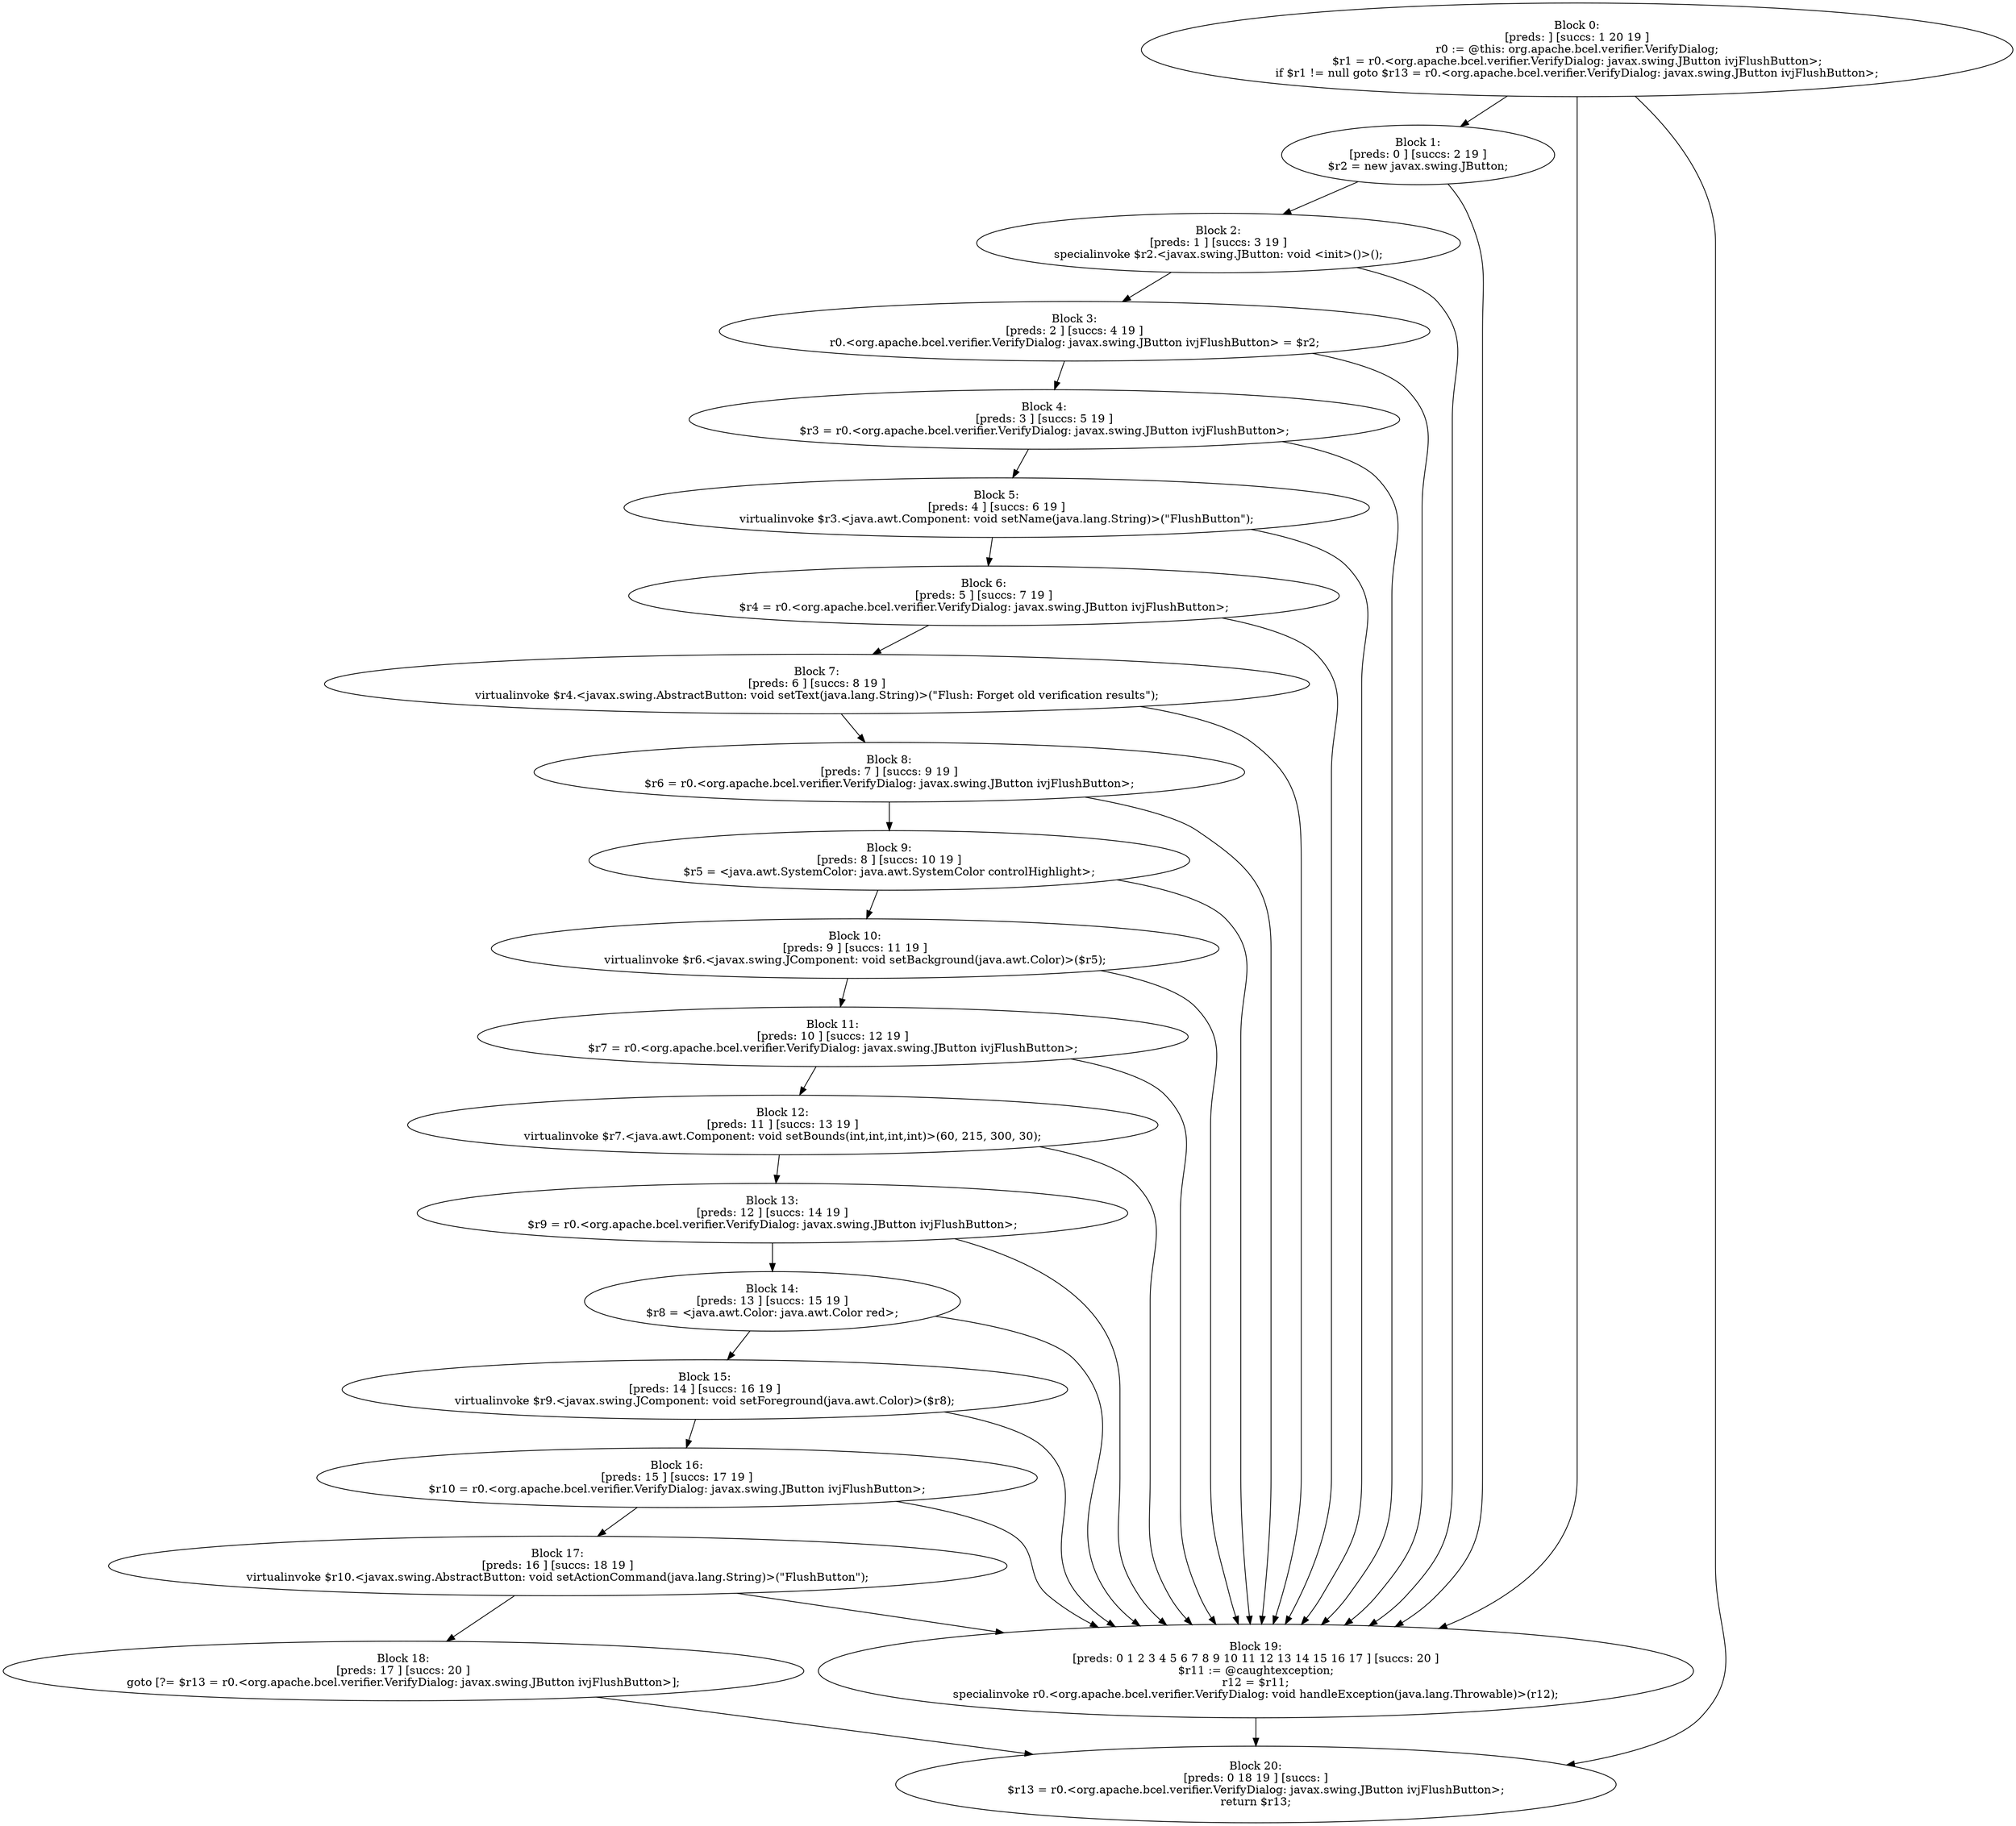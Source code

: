 digraph "unitGraph" {
    "Block 0:
[preds: ] [succs: 1 20 19 ]
r0 := @this: org.apache.bcel.verifier.VerifyDialog;
$r1 = r0.<org.apache.bcel.verifier.VerifyDialog: javax.swing.JButton ivjFlushButton>;
if $r1 != null goto $r13 = r0.<org.apache.bcel.verifier.VerifyDialog: javax.swing.JButton ivjFlushButton>;
"
    "Block 1:
[preds: 0 ] [succs: 2 19 ]
$r2 = new javax.swing.JButton;
"
    "Block 2:
[preds: 1 ] [succs: 3 19 ]
specialinvoke $r2.<javax.swing.JButton: void <init>()>();
"
    "Block 3:
[preds: 2 ] [succs: 4 19 ]
r0.<org.apache.bcel.verifier.VerifyDialog: javax.swing.JButton ivjFlushButton> = $r2;
"
    "Block 4:
[preds: 3 ] [succs: 5 19 ]
$r3 = r0.<org.apache.bcel.verifier.VerifyDialog: javax.swing.JButton ivjFlushButton>;
"
    "Block 5:
[preds: 4 ] [succs: 6 19 ]
virtualinvoke $r3.<java.awt.Component: void setName(java.lang.String)>(\"FlushButton\");
"
    "Block 6:
[preds: 5 ] [succs: 7 19 ]
$r4 = r0.<org.apache.bcel.verifier.VerifyDialog: javax.swing.JButton ivjFlushButton>;
"
    "Block 7:
[preds: 6 ] [succs: 8 19 ]
virtualinvoke $r4.<javax.swing.AbstractButton: void setText(java.lang.String)>(\"Flush: Forget old verification results\");
"
    "Block 8:
[preds: 7 ] [succs: 9 19 ]
$r6 = r0.<org.apache.bcel.verifier.VerifyDialog: javax.swing.JButton ivjFlushButton>;
"
    "Block 9:
[preds: 8 ] [succs: 10 19 ]
$r5 = <java.awt.SystemColor: java.awt.SystemColor controlHighlight>;
"
    "Block 10:
[preds: 9 ] [succs: 11 19 ]
virtualinvoke $r6.<javax.swing.JComponent: void setBackground(java.awt.Color)>($r5);
"
    "Block 11:
[preds: 10 ] [succs: 12 19 ]
$r7 = r0.<org.apache.bcel.verifier.VerifyDialog: javax.swing.JButton ivjFlushButton>;
"
    "Block 12:
[preds: 11 ] [succs: 13 19 ]
virtualinvoke $r7.<java.awt.Component: void setBounds(int,int,int,int)>(60, 215, 300, 30);
"
    "Block 13:
[preds: 12 ] [succs: 14 19 ]
$r9 = r0.<org.apache.bcel.verifier.VerifyDialog: javax.swing.JButton ivjFlushButton>;
"
    "Block 14:
[preds: 13 ] [succs: 15 19 ]
$r8 = <java.awt.Color: java.awt.Color red>;
"
    "Block 15:
[preds: 14 ] [succs: 16 19 ]
virtualinvoke $r9.<javax.swing.JComponent: void setForeground(java.awt.Color)>($r8);
"
    "Block 16:
[preds: 15 ] [succs: 17 19 ]
$r10 = r0.<org.apache.bcel.verifier.VerifyDialog: javax.swing.JButton ivjFlushButton>;
"
    "Block 17:
[preds: 16 ] [succs: 18 19 ]
virtualinvoke $r10.<javax.swing.AbstractButton: void setActionCommand(java.lang.String)>(\"FlushButton\");
"
    "Block 18:
[preds: 17 ] [succs: 20 ]
goto [?= $r13 = r0.<org.apache.bcel.verifier.VerifyDialog: javax.swing.JButton ivjFlushButton>];
"
    "Block 19:
[preds: 0 1 2 3 4 5 6 7 8 9 10 11 12 13 14 15 16 17 ] [succs: 20 ]
$r11 := @caughtexception;
r12 = $r11;
specialinvoke r0.<org.apache.bcel.verifier.VerifyDialog: void handleException(java.lang.Throwable)>(r12);
"
    "Block 20:
[preds: 0 18 19 ] [succs: ]
$r13 = r0.<org.apache.bcel.verifier.VerifyDialog: javax.swing.JButton ivjFlushButton>;
return $r13;
"
    "Block 0:
[preds: ] [succs: 1 20 19 ]
r0 := @this: org.apache.bcel.verifier.VerifyDialog;
$r1 = r0.<org.apache.bcel.verifier.VerifyDialog: javax.swing.JButton ivjFlushButton>;
if $r1 != null goto $r13 = r0.<org.apache.bcel.verifier.VerifyDialog: javax.swing.JButton ivjFlushButton>;
"->"Block 1:
[preds: 0 ] [succs: 2 19 ]
$r2 = new javax.swing.JButton;
";
    "Block 0:
[preds: ] [succs: 1 20 19 ]
r0 := @this: org.apache.bcel.verifier.VerifyDialog;
$r1 = r0.<org.apache.bcel.verifier.VerifyDialog: javax.swing.JButton ivjFlushButton>;
if $r1 != null goto $r13 = r0.<org.apache.bcel.verifier.VerifyDialog: javax.swing.JButton ivjFlushButton>;
"->"Block 20:
[preds: 0 18 19 ] [succs: ]
$r13 = r0.<org.apache.bcel.verifier.VerifyDialog: javax.swing.JButton ivjFlushButton>;
return $r13;
";
    "Block 0:
[preds: ] [succs: 1 20 19 ]
r0 := @this: org.apache.bcel.verifier.VerifyDialog;
$r1 = r0.<org.apache.bcel.verifier.VerifyDialog: javax.swing.JButton ivjFlushButton>;
if $r1 != null goto $r13 = r0.<org.apache.bcel.verifier.VerifyDialog: javax.swing.JButton ivjFlushButton>;
"->"Block 19:
[preds: 0 1 2 3 4 5 6 7 8 9 10 11 12 13 14 15 16 17 ] [succs: 20 ]
$r11 := @caughtexception;
r12 = $r11;
specialinvoke r0.<org.apache.bcel.verifier.VerifyDialog: void handleException(java.lang.Throwable)>(r12);
";
    "Block 1:
[preds: 0 ] [succs: 2 19 ]
$r2 = new javax.swing.JButton;
"->"Block 2:
[preds: 1 ] [succs: 3 19 ]
specialinvoke $r2.<javax.swing.JButton: void <init>()>();
";
    "Block 1:
[preds: 0 ] [succs: 2 19 ]
$r2 = new javax.swing.JButton;
"->"Block 19:
[preds: 0 1 2 3 4 5 6 7 8 9 10 11 12 13 14 15 16 17 ] [succs: 20 ]
$r11 := @caughtexception;
r12 = $r11;
specialinvoke r0.<org.apache.bcel.verifier.VerifyDialog: void handleException(java.lang.Throwable)>(r12);
";
    "Block 2:
[preds: 1 ] [succs: 3 19 ]
specialinvoke $r2.<javax.swing.JButton: void <init>()>();
"->"Block 3:
[preds: 2 ] [succs: 4 19 ]
r0.<org.apache.bcel.verifier.VerifyDialog: javax.swing.JButton ivjFlushButton> = $r2;
";
    "Block 2:
[preds: 1 ] [succs: 3 19 ]
specialinvoke $r2.<javax.swing.JButton: void <init>()>();
"->"Block 19:
[preds: 0 1 2 3 4 5 6 7 8 9 10 11 12 13 14 15 16 17 ] [succs: 20 ]
$r11 := @caughtexception;
r12 = $r11;
specialinvoke r0.<org.apache.bcel.verifier.VerifyDialog: void handleException(java.lang.Throwable)>(r12);
";
    "Block 3:
[preds: 2 ] [succs: 4 19 ]
r0.<org.apache.bcel.verifier.VerifyDialog: javax.swing.JButton ivjFlushButton> = $r2;
"->"Block 4:
[preds: 3 ] [succs: 5 19 ]
$r3 = r0.<org.apache.bcel.verifier.VerifyDialog: javax.swing.JButton ivjFlushButton>;
";
    "Block 3:
[preds: 2 ] [succs: 4 19 ]
r0.<org.apache.bcel.verifier.VerifyDialog: javax.swing.JButton ivjFlushButton> = $r2;
"->"Block 19:
[preds: 0 1 2 3 4 5 6 7 8 9 10 11 12 13 14 15 16 17 ] [succs: 20 ]
$r11 := @caughtexception;
r12 = $r11;
specialinvoke r0.<org.apache.bcel.verifier.VerifyDialog: void handleException(java.lang.Throwable)>(r12);
";
    "Block 4:
[preds: 3 ] [succs: 5 19 ]
$r3 = r0.<org.apache.bcel.verifier.VerifyDialog: javax.swing.JButton ivjFlushButton>;
"->"Block 5:
[preds: 4 ] [succs: 6 19 ]
virtualinvoke $r3.<java.awt.Component: void setName(java.lang.String)>(\"FlushButton\");
";
    "Block 4:
[preds: 3 ] [succs: 5 19 ]
$r3 = r0.<org.apache.bcel.verifier.VerifyDialog: javax.swing.JButton ivjFlushButton>;
"->"Block 19:
[preds: 0 1 2 3 4 5 6 7 8 9 10 11 12 13 14 15 16 17 ] [succs: 20 ]
$r11 := @caughtexception;
r12 = $r11;
specialinvoke r0.<org.apache.bcel.verifier.VerifyDialog: void handleException(java.lang.Throwable)>(r12);
";
    "Block 5:
[preds: 4 ] [succs: 6 19 ]
virtualinvoke $r3.<java.awt.Component: void setName(java.lang.String)>(\"FlushButton\");
"->"Block 6:
[preds: 5 ] [succs: 7 19 ]
$r4 = r0.<org.apache.bcel.verifier.VerifyDialog: javax.swing.JButton ivjFlushButton>;
";
    "Block 5:
[preds: 4 ] [succs: 6 19 ]
virtualinvoke $r3.<java.awt.Component: void setName(java.lang.String)>(\"FlushButton\");
"->"Block 19:
[preds: 0 1 2 3 4 5 6 7 8 9 10 11 12 13 14 15 16 17 ] [succs: 20 ]
$r11 := @caughtexception;
r12 = $r11;
specialinvoke r0.<org.apache.bcel.verifier.VerifyDialog: void handleException(java.lang.Throwable)>(r12);
";
    "Block 6:
[preds: 5 ] [succs: 7 19 ]
$r4 = r0.<org.apache.bcel.verifier.VerifyDialog: javax.swing.JButton ivjFlushButton>;
"->"Block 7:
[preds: 6 ] [succs: 8 19 ]
virtualinvoke $r4.<javax.swing.AbstractButton: void setText(java.lang.String)>(\"Flush: Forget old verification results\");
";
    "Block 6:
[preds: 5 ] [succs: 7 19 ]
$r4 = r0.<org.apache.bcel.verifier.VerifyDialog: javax.swing.JButton ivjFlushButton>;
"->"Block 19:
[preds: 0 1 2 3 4 5 6 7 8 9 10 11 12 13 14 15 16 17 ] [succs: 20 ]
$r11 := @caughtexception;
r12 = $r11;
specialinvoke r0.<org.apache.bcel.verifier.VerifyDialog: void handleException(java.lang.Throwable)>(r12);
";
    "Block 7:
[preds: 6 ] [succs: 8 19 ]
virtualinvoke $r4.<javax.swing.AbstractButton: void setText(java.lang.String)>(\"Flush: Forget old verification results\");
"->"Block 8:
[preds: 7 ] [succs: 9 19 ]
$r6 = r0.<org.apache.bcel.verifier.VerifyDialog: javax.swing.JButton ivjFlushButton>;
";
    "Block 7:
[preds: 6 ] [succs: 8 19 ]
virtualinvoke $r4.<javax.swing.AbstractButton: void setText(java.lang.String)>(\"Flush: Forget old verification results\");
"->"Block 19:
[preds: 0 1 2 3 4 5 6 7 8 9 10 11 12 13 14 15 16 17 ] [succs: 20 ]
$r11 := @caughtexception;
r12 = $r11;
specialinvoke r0.<org.apache.bcel.verifier.VerifyDialog: void handleException(java.lang.Throwable)>(r12);
";
    "Block 8:
[preds: 7 ] [succs: 9 19 ]
$r6 = r0.<org.apache.bcel.verifier.VerifyDialog: javax.swing.JButton ivjFlushButton>;
"->"Block 9:
[preds: 8 ] [succs: 10 19 ]
$r5 = <java.awt.SystemColor: java.awt.SystemColor controlHighlight>;
";
    "Block 8:
[preds: 7 ] [succs: 9 19 ]
$r6 = r0.<org.apache.bcel.verifier.VerifyDialog: javax.swing.JButton ivjFlushButton>;
"->"Block 19:
[preds: 0 1 2 3 4 5 6 7 8 9 10 11 12 13 14 15 16 17 ] [succs: 20 ]
$r11 := @caughtexception;
r12 = $r11;
specialinvoke r0.<org.apache.bcel.verifier.VerifyDialog: void handleException(java.lang.Throwable)>(r12);
";
    "Block 9:
[preds: 8 ] [succs: 10 19 ]
$r5 = <java.awt.SystemColor: java.awt.SystemColor controlHighlight>;
"->"Block 10:
[preds: 9 ] [succs: 11 19 ]
virtualinvoke $r6.<javax.swing.JComponent: void setBackground(java.awt.Color)>($r5);
";
    "Block 9:
[preds: 8 ] [succs: 10 19 ]
$r5 = <java.awt.SystemColor: java.awt.SystemColor controlHighlight>;
"->"Block 19:
[preds: 0 1 2 3 4 5 6 7 8 9 10 11 12 13 14 15 16 17 ] [succs: 20 ]
$r11 := @caughtexception;
r12 = $r11;
specialinvoke r0.<org.apache.bcel.verifier.VerifyDialog: void handleException(java.lang.Throwable)>(r12);
";
    "Block 10:
[preds: 9 ] [succs: 11 19 ]
virtualinvoke $r6.<javax.swing.JComponent: void setBackground(java.awt.Color)>($r5);
"->"Block 11:
[preds: 10 ] [succs: 12 19 ]
$r7 = r0.<org.apache.bcel.verifier.VerifyDialog: javax.swing.JButton ivjFlushButton>;
";
    "Block 10:
[preds: 9 ] [succs: 11 19 ]
virtualinvoke $r6.<javax.swing.JComponent: void setBackground(java.awt.Color)>($r5);
"->"Block 19:
[preds: 0 1 2 3 4 5 6 7 8 9 10 11 12 13 14 15 16 17 ] [succs: 20 ]
$r11 := @caughtexception;
r12 = $r11;
specialinvoke r0.<org.apache.bcel.verifier.VerifyDialog: void handleException(java.lang.Throwable)>(r12);
";
    "Block 11:
[preds: 10 ] [succs: 12 19 ]
$r7 = r0.<org.apache.bcel.verifier.VerifyDialog: javax.swing.JButton ivjFlushButton>;
"->"Block 12:
[preds: 11 ] [succs: 13 19 ]
virtualinvoke $r7.<java.awt.Component: void setBounds(int,int,int,int)>(60, 215, 300, 30);
";
    "Block 11:
[preds: 10 ] [succs: 12 19 ]
$r7 = r0.<org.apache.bcel.verifier.VerifyDialog: javax.swing.JButton ivjFlushButton>;
"->"Block 19:
[preds: 0 1 2 3 4 5 6 7 8 9 10 11 12 13 14 15 16 17 ] [succs: 20 ]
$r11 := @caughtexception;
r12 = $r11;
specialinvoke r0.<org.apache.bcel.verifier.VerifyDialog: void handleException(java.lang.Throwable)>(r12);
";
    "Block 12:
[preds: 11 ] [succs: 13 19 ]
virtualinvoke $r7.<java.awt.Component: void setBounds(int,int,int,int)>(60, 215, 300, 30);
"->"Block 13:
[preds: 12 ] [succs: 14 19 ]
$r9 = r0.<org.apache.bcel.verifier.VerifyDialog: javax.swing.JButton ivjFlushButton>;
";
    "Block 12:
[preds: 11 ] [succs: 13 19 ]
virtualinvoke $r7.<java.awt.Component: void setBounds(int,int,int,int)>(60, 215, 300, 30);
"->"Block 19:
[preds: 0 1 2 3 4 5 6 7 8 9 10 11 12 13 14 15 16 17 ] [succs: 20 ]
$r11 := @caughtexception;
r12 = $r11;
specialinvoke r0.<org.apache.bcel.verifier.VerifyDialog: void handleException(java.lang.Throwable)>(r12);
";
    "Block 13:
[preds: 12 ] [succs: 14 19 ]
$r9 = r0.<org.apache.bcel.verifier.VerifyDialog: javax.swing.JButton ivjFlushButton>;
"->"Block 14:
[preds: 13 ] [succs: 15 19 ]
$r8 = <java.awt.Color: java.awt.Color red>;
";
    "Block 13:
[preds: 12 ] [succs: 14 19 ]
$r9 = r0.<org.apache.bcel.verifier.VerifyDialog: javax.swing.JButton ivjFlushButton>;
"->"Block 19:
[preds: 0 1 2 3 4 5 6 7 8 9 10 11 12 13 14 15 16 17 ] [succs: 20 ]
$r11 := @caughtexception;
r12 = $r11;
specialinvoke r0.<org.apache.bcel.verifier.VerifyDialog: void handleException(java.lang.Throwable)>(r12);
";
    "Block 14:
[preds: 13 ] [succs: 15 19 ]
$r8 = <java.awt.Color: java.awt.Color red>;
"->"Block 15:
[preds: 14 ] [succs: 16 19 ]
virtualinvoke $r9.<javax.swing.JComponent: void setForeground(java.awt.Color)>($r8);
";
    "Block 14:
[preds: 13 ] [succs: 15 19 ]
$r8 = <java.awt.Color: java.awt.Color red>;
"->"Block 19:
[preds: 0 1 2 3 4 5 6 7 8 9 10 11 12 13 14 15 16 17 ] [succs: 20 ]
$r11 := @caughtexception;
r12 = $r11;
specialinvoke r0.<org.apache.bcel.verifier.VerifyDialog: void handleException(java.lang.Throwable)>(r12);
";
    "Block 15:
[preds: 14 ] [succs: 16 19 ]
virtualinvoke $r9.<javax.swing.JComponent: void setForeground(java.awt.Color)>($r8);
"->"Block 16:
[preds: 15 ] [succs: 17 19 ]
$r10 = r0.<org.apache.bcel.verifier.VerifyDialog: javax.swing.JButton ivjFlushButton>;
";
    "Block 15:
[preds: 14 ] [succs: 16 19 ]
virtualinvoke $r9.<javax.swing.JComponent: void setForeground(java.awt.Color)>($r8);
"->"Block 19:
[preds: 0 1 2 3 4 5 6 7 8 9 10 11 12 13 14 15 16 17 ] [succs: 20 ]
$r11 := @caughtexception;
r12 = $r11;
specialinvoke r0.<org.apache.bcel.verifier.VerifyDialog: void handleException(java.lang.Throwable)>(r12);
";
    "Block 16:
[preds: 15 ] [succs: 17 19 ]
$r10 = r0.<org.apache.bcel.verifier.VerifyDialog: javax.swing.JButton ivjFlushButton>;
"->"Block 17:
[preds: 16 ] [succs: 18 19 ]
virtualinvoke $r10.<javax.swing.AbstractButton: void setActionCommand(java.lang.String)>(\"FlushButton\");
";
    "Block 16:
[preds: 15 ] [succs: 17 19 ]
$r10 = r0.<org.apache.bcel.verifier.VerifyDialog: javax.swing.JButton ivjFlushButton>;
"->"Block 19:
[preds: 0 1 2 3 4 5 6 7 8 9 10 11 12 13 14 15 16 17 ] [succs: 20 ]
$r11 := @caughtexception;
r12 = $r11;
specialinvoke r0.<org.apache.bcel.verifier.VerifyDialog: void handleException(java.lang.Throwable)>(r12);
";
    "Block 17:
[preds: 16 ] [succs: 18 19 ]
virtualinvoke $r10.<javax.swing.AbstractButton: void setActionCommand(java.lang.String)>(\"FlushButton\");
"->"Block 18:
[preds: 17 ] [succs: 20 ]
goto [?= $r13 = r0.<org.apache.bcel.verifier.VerifyDialog: javax.swing.JButton ivjFlushButton>];
";
    "Block 17:
[preds: 16 ] [succs: 18 19 ]
virtualinvoke $r10.<javax.swing.AbstractButton: void setActionCommand(java.lang.String)>(\"FlushButton\");
"->"Block 19:
[preds: 0 1 2 3 4 5 6 7 8 9 10 11 12 13 14 15 16 17 ] [succs: 20 ]
$r11 := @caughtexception;
r12 = $r11;
specialinvoke r0.<org.apache.bcel.verifier.VerifyDialog: void handleException(java.lang.Throwable)>(r12);
";
    "Block 18:
[preds: 17 ] [succs: 20 ]
goto [?= $r13 = r0.<org.apache.bcel.verifier.VerifyDialog: javax.swing.JButton ivjFlushButton>];
"->"Block 20:
[preds: 0 18 19 ] [succs: ]
$r13 = r0.<org.apache.bcel.verifier.VerifyDialog: javax.swing.JButton ivjFlushButton>;
return $r13;
";
    "Block 19:
[preds: 0 1 2 3 4 5 6 7 8 9 10 11 12 13 14 15 16 17 ] [succs: 20 ]
$r11 := @caughtexception;
r12 = $r11;
specialinvoke r0.<org.apache.bcel.verifier.VerifyDialog: void handleException(java.lang.Throwable)>(r12);
"->"Block 20:
[preds: 0 18 19 ] [succs: ]
$r13 = r0.<org.apache.bcel.verifier.VerifyDialog: javax.swing.JButton ivjFlushButton>;
return $r13;
";
}
